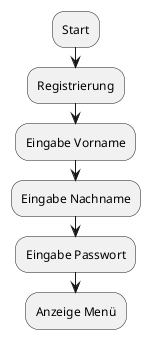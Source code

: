 @startuml
:Start;
:Registrierung;
:Eingabe Vorname;
:Eingabe Nachname;
:Eingabe Passwort;
:Anzeige Menü;
@enduml